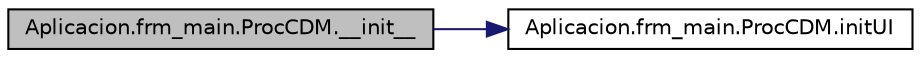 digraph G
{
  edge [fontname="Helvetica",fontsize="10",labelfontname="Helvetica",labelfontsize="10"];
  node [fontname="Helvetica",fontsize="10",shape=record];
  rankdir="LR";
  Node1 [label="Aplicacion.frm_main.ProcCDM.__init__",height=0.2,width=0.4,color="black", fillcolor="grey75", style="filled" fontcolor="black"];
  Node1 -> Node2 [color="midnightblue",fontsize="10",style="solid",fontname="Helvetica"];
  Node2 [label="Aplicacion.frm_main.ProcCDM.initUI",height=0.2,width=0.4,color="black", fillcolor="white", style="filled",URL="$class_aplicacion_1_1frm__main_1_1_proc_c_d_m.html#a33b199687fcecc96e4d2912d9f0fbf20"];
}
